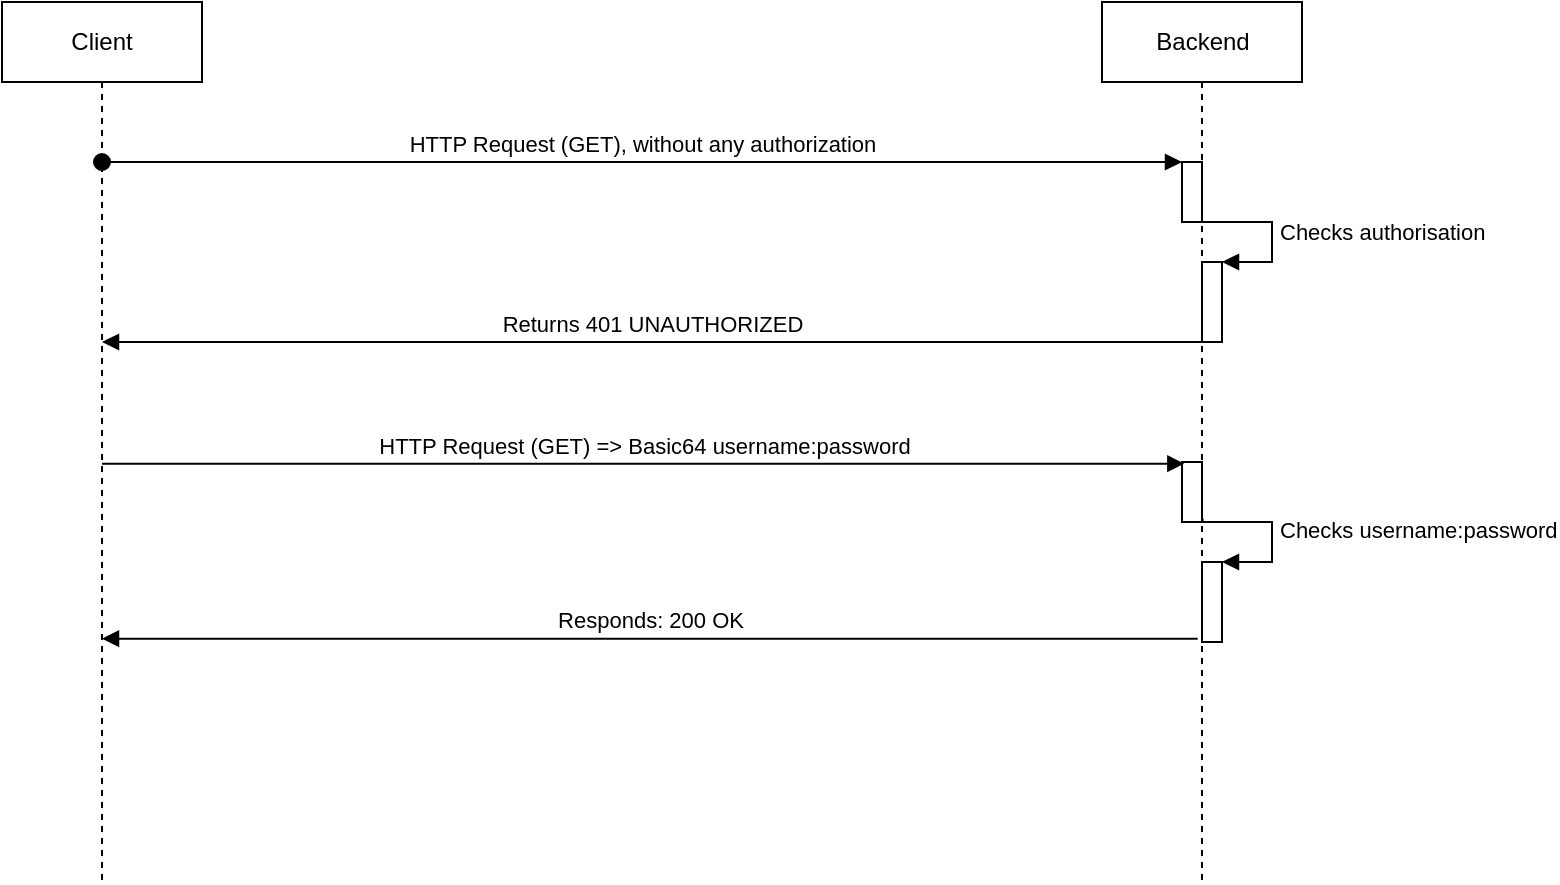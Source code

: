 <mxfile version="20.5.1" type="device" pages="2"><diagram name="BasicAuthen" id="2YBvvXClWsGukQMizWep"><mxGraphModel dx="914" dy="474" grid="1" gridSize="10" guides="1" tooltips="1" connect="1" arrows="1" fold="1" page="1" pageScale="1" pageWidth="850" pageHeight="1100" math="0" shadow="0"><root><mxCell id="0"/><mxCell id="1" parent="0"/><mxCell id="aM9ryv3xv72pqoxQDRHE-1" value="Client" style="shape=umlLifeline;perimeter=lifelinePerimeter;whiteSpace=wrap;html=1;container=0;dropTarget=0;collapsible=0;recursiveResize=0;outlineConnect=0;portConstraint=eastwest;newEdgeStyle={&quot;edgeStyle&quot;:&quot;elbowEdgeStyle&quot;,&quot;elbow&quot;:&quot;vertical&quot;,&quot;curved&quot;:0,&quot;rounded&quot;:0};" parent="1" vertex="1"><mxGeometry x="60" y="40" width="100" height="440" as="geometry"/></mxCell><mxCell id="aM9ryv3xv72pqoxQDRHE-5" value="Backend" style="html=1;points=[];perimeter=orthogonalPerimeter;shape=umlLifeline;participant=label;fontFamily=Helvetica;fontSize=12;fontColor=default;align=center;strokeColor=default;fillColor=default;recursiveResize=0;container=0;collapsible=0;" parent="1" vertex="1"><mxGeometry x="610" y="40" width="100" height="440" as="geometry"/></mxCell><mxCell id="aM9ryv3xv72pqoxQDRHE-6" value="" style="html=1;points=[];perimeter=orthogonalPerimeter;outlineConnect=0;targetShapes=umlLifeline;portConstraint=eastwest;newEdgeStyle={&quot;edgeStyle&quot;:&quot;elbowEdgeStyle&quot;,&quot;elbow&quot;:&quot;vertical&quot;,&quot;curved&quot;:0,&quot;rounded&quot;:0};" parent="aM9ryv3xv72pqoxQDRHE-5" vertex="1"><mxGeometry x="40" y="80" width="10" height="30" as="geometry"/></mxCell><mxCell id="yoaUXAijAd0YAB8BzGTL-1" value="" style="html=1;points=[];perimeter=orthogonalPerimeter;" vertex="1" parent="aM9ryv3xv72pqoxQDRHE-5"><mxGeometry x="50" y="130" width="10" height="40" as="geometry"/></mxCell><mxCell id="yoaUXAijAd0YAB8BzGTL-2" value="Checks authorisation" style="edgeStyle=orthogonalEdgeStyle;html=1;align=left;spacingLeft=2;endArrow=block;rounded=0;entryX=1;entryY=0;" edge="1" target="yoaUXAijAd0YAB8BzGTL-1" parent="aM9ryv3xv72pqoxQDRHE-5" source="aM9ryv3xv72pqoxQDRHE-6"><mxGeometry relative="1" as="geometry"><mxPoint x="55" y="110" as="sourcePoint"/><Array as="points"><mxPoint x="85" y="110"/><mxPoint x="85" y="130"/></Array></mxGeometry></mxCell><mxCell id="yoaUXAijAd0YAB8BzGTL-6" value="" style="html=1;points=[];perimeter=orthogonalPerimeter;" vertex="1" parent="aM9ryv3xv72pqoxQDRHE-5"><mxGeometry x="40" y="230" width="10" height="30" as="geometry"/></mxCell><mxCell id="yoaUXAijAd0YAB8BzGTL-8" value="" style="html=1;points=[];perimeter=orthogonalPerimeter;" vertex="1" parent="aM9ryv3xv72pqoxQDRHE-5"><mxGeometry x="50" y="280" width="10" height="40" as="geometry"/></mxCell><mxCell id="yoaUXAijAd0YAB8BzGTL-9" value="Checks username:password" style="edgeStyle=orthogonalEdgeStyle;html=1;align=left;spacingLeft=2;endArrow=block;rounded=0;entryX=1;entryY=0;exitX=1.033;exitY=0.944;exitDx=0;exitDy=0;exitPerimeter=0;" edge="1" target="yoaUXAijAd0YAB8BzGTL-8" parent="aM9ryv3xv72pqoxQDRHE-5" source="yoaUXAijAd0YAB8BzGTL-6"><mxGeometry relative="1" as="geometry"><mxPoint x="55" y="260" as="sourcePoint"/><Array as="points"><mxPoint x="50" y="260"/><mxPoint x="85" y="260"/><mxPoint x="85" y="280"/></Array></mxGeometry></mxCell><mxCell id="yoaUXAijAd0YAB8BzGTL-3" value="HTTP Request (GET), without any authorization" style="html=1;verticalAlign=bottom;startArrow=oval;startFill=1;endArrow=block;startSize=8;rounded=0;" edge="1" parent="1" source="aM9ryv3xv72pqoxQDRHE-1" target="aM9ryv3xv72pqoxQDRHE-6"><mxGeometry width="60" relative="1" as="geometry"><mxPoint x="150" y="180" as="sourcePoint"/><mxPoint x="550" y="120" as="targetPoint"/><Array as="points"><mxPoint x="360" y="120"/></Array></mxGeometry></mxCell><mxCell id="yoaUXAijAd0YAB8BzGTL-5" value="Returns 401 UNAUTHORIZED" style="html=1;verticalAlign=bottom;endArrow=block;rounded=0;" edge="1" parent="1" source="yoaUXAijAd0YAB8BzGTL-1" target="aM9ryv3xv72pqoxQDRHE-1"><mxGeometry width="80" relative="1" as="geometry"><mxPoint x="230" y="300" as="sourcePoint"/><mxPoint x="310" y="300" as="targetPoint"/><Array as="points"><mxPoint x="510" y="210"/></Array></mxGeometry></mxCell><mxCell id="yoaUXAijAd0YAB8BzGTL-7" value="HTTP Request (GET) =&amp;gt; Basic64 username:password" style="html=1;verticalAlign=bottom;endArrow=block;rounded=0;entryX=0.117;entryY=0.028;entryDx=0;entryDy=0;entryPerimeter=0;" edge="1" parent="1" source="aM9ryv3xv72pqoxQDRHE-1" target="yoaUXAijAd0YAB8BzGTL-6"><mxGeometry width="80" relative="1" as="geometry"><mxPoint x="200" y="310" as="sourcePoint"/><mxPoint x="280" y="310" as="targetPoint"/></mxGeometry></mxCell><mxCell id="yoaUXAijAd0YAB8BzGTL-10" value="Responds: 200 OK" style="html=1;verticalAlign=bottom;endArrow=block;rounded=0;exitX=-0.217;exitY=0.958;exitDx=0;exitDy=0;exitPerimeter=0;" edge="1" parent="1" source="yoaUXAijAd0YAB8BzGTL-8" target="aM9ryv3xv72pqoxQDRHE-1"><mxGeometry width="80" relative="1" as="geometry"><mxPoint x="290" y="400" as="sourcePoint"/><mxPoint x="370" y="400" as="targetPoint"/></mxGeometry></mxCell></root></mxGraphModel></diagram><diagram id="LRc3HGTCm2598670-c0l" name="JWTAuthen"><mxGraphModel dx="1736" dy="900" grid="1" gridSize="10" guides="1" tooltips="1" connect="1" arrows="1" fold="1" page="1" pageScale="1" pageWidth="827" pageHeight="1169" math="0" shadow="0"><root><mxCell id="0"/><mxCell id="1" parent="0"/><mxCell id="cU0pFH58UUBMxhrUlnwm-1" value="Client" style="shape=umlLifeline;perimeter=lifelinePerimeter;whiteSpace=wrap;html=1;container=1;collapsible=0;recursiveResize=0;outlineConnect=0;" vertex="1" parent="1"><mxGeometry x="80" y="160" width="100" height="600" as="geometry"/></mxCell><mxCell id="cU0pFH58UUBMxhrUlnwm-11" value="GET: /api/v1/hello" style="html=1;verticalAlign=bottom;startArrow=oval;startFill=1;endArrow=block;startSize=8;rounded=0;" edge="1" parent="cU0pFH58UUBMxhrUlnwm-1" target="cU0pFH58UUBMxhrUlnwm-2"><mxGeometry width="60" relative="1" as="geometry"><mxPoint x="50" y="80" as="sourcePoint"/><mxPoint x="110" y="80" as="targetPoint"/></mxGeometry></mxCell><mxCell id="cU0pFH58UUBMxhrUlnwm-2" value="JWTAuthFilter" style="shape=umlLifeline;perimeter=lifelinePerimeter;whiteSpace=wrap;html=1;container=1;collapsible=0;recursiveResize=0;outlineConnect=0;" vertex="1" parent="1"><mxGeometry x="320" y="160" width="100" height="600" as="geometry"/></mxCell><mxCell id="cU0pFH58UUBMxhrUlnwm-14" value="" style="html=1;points=[];perimeter=orthogonalPerimeter;" vertex="1" parent="cU0pFH58UUBMxhrUlnwm-2"><mxGeometry x="50" y="100" width="10" height="40" as="geometry"/></mxCell><mxCell id="cU0pFH58UUBMxhrUlnwm-15" value="Check if the JWT exists" style="edgeStyle=orthogonalEdgeStyle;html=1;align=left;spacingLeft=2;endArrow=block;rounded=0;entryX=1;entryY=0;" edge="1" target="cU0pFH58UUBMxhrUlnwm-14" parent="cU0pFH58UUBMxhrUlnwm-2"><mxGeometry relative="1" as="geometry"><mxPoint x="55" y="80" as="sourcePoint"/><Array as="points"><mxPoint x="85" y="80"/></Array></mxGeometry></mxCell><mxCell id="cU0pFH58UUBMxhrUlnwm-20" value="" style="html=1;points=[];perimeter=orthogonalPerimeter;" vertex="1" parent="cU0pFH58UUBMxhrUlnwm-2"><mxGeometry x="50" y="260" width="10" height="40" as="geometry"/></mxCell><mxCell id="cU0pFH58UUBMxhrUlnwm-21" value="Compare/validate JWT data &lt;br&gt;with the curent user" style="edgeStyle=orthogonalEdgeStyle;html=1;align=left;spacingLeft=2;endArrow=block;rounded=0;entryX=1;entryY=0;" edge="1" target="cU0pFH58UUBMxhrUlnwm-20" parent="cU0pFH58UUBMxhrUlnwm-2"><mxGeometry relative="1" as="geometry"><mxPoint x="50" y="240" as="sourcePoint"/><Array as="points"><mxPoint x="85" y="240"/></Array></mxGeometry></mxCell><mxCell id="cU0pFH58UUBMxhrUlnwm-22" value="Update the SecurityContextHolder and call the filterChain" style="html=1;verticalAlign=bottom;endArrow=block;rounded=0;" edge="1" parent="cU0pFH58UUBMxhrUlnwm-2" target="cU0pFH58UUBMxhrUlnwm-5"><mxGeometry width="80" relative="1" as="geometry"><mxPoint x="60" y="300" as="sourcePoint"/><mxPoint x="140" y="300" as="targetPoint"/></mxGeometry></mxCell><mxCell id="cU0pFH58UUBMxhrUlnwm-3" value="UserDetailsService" style="shape=umlLifeline;perimeter=lifelinePerimeter;whiteSpace=wrap;html=1;container=1;collapsible=0;recursiveResize=0;outlineConnect=0;" vertex="1" parent="1"><mxGeometry x="560" y="160" width="130" height="600" as="geometry"/></mxCell><mxCell id="cU0pFH58UUBMxhrUlnwm-4" value="InMemoryUser&lt;br&gt;DB" style="shape=umlLifeline;perimeter=lifelinePerimeter;whiteSpace=wrap;html=1;container=1;collapsible=0;recursiveResize=0;outlineConnect=0;" vertex="1" parent="1"><mxGeometry x="850" y="160" width="100" height="600" as="geometry"/></mxCell><mxCell id="cU0pFH58UUBMxhrUlnwm-5" value="SecurityContextHolder" style="shape=umlLifeline;perimeter=lifelinePerimeter;whiteSpace=wrap;html=1;container=1;collapsible=0;recursiveResize=0;outlineConnect=0;" vertex="1" parent="1"><mxGeometry x="1120" y="160" width="139" height="600" as="geometry"/></mxCell><mxCell id="cU0pFH58UUBMxhrUlnwm-23" value="" style="html=1;points=[];perimeter=orthogonalPerimeter;" vertex="1" parent="cU0pFH58UUBMxhrUlnwm-5"><mxGeometry x="70" y="320" width="10" height="40" as="geometry"/></mxCell><mxCell id="cU0pFH58UUBMxhrUlnwm-24" value="Set the user as authenticated" style="edgeStyle=orthogonalEdgeStyle;html=1;align=left;spacingLeft=2;endArrow=block;rounded=0;entryX=1;entryY=0;" edge="1" target="cU0pFH58UUBMxhrUlnwm-23" parent="cU0pFH58UUBMxhrUlnwm-5"><mxGeometry relative="1" as="geometry"><mxPoint x="75" y="300" as="sourcePoint"/><Array as="points"><mxPoint x="105" y="300"/></Array></mxGeometry></mxCell><mxCell id="cU0pFH58UUBMxhrUlnwm-26" value="Forward the request to DispatcherServlet" style="edgeStyle=orthogonalEdgeStyle;html=1;align=left;spacingLeft=2;endArrow=block;rounded=0;entryX=1;entryY=0;" edge="1" parent="cU0pFH58UUBMxhrUlnwm-5"><mxGeometry relative="1" as="geometry"><mxPoint x="70" y="360" as="sourcePoint"/><Array as="points"><mxPoint x="100" y="360"/></Array><mxPoint x="75" y="380" as="targetPoint"/></mxGeometry></mxCell><mxCell id="cU0pFH58UUBMxhrUlnwm-27" value="sayHello()" style="html=1;verticalAlign=bottom;endArrow=block;rounded=0;" edge="1" parent="cU0pFH58UUBMxhrUlnwm-5" target="cU0pFH58UUBMxhrUlnwm-8"><mxGeometry width="80" relative="1" as="geometry"><mxPoint x="70" y="440" as="sourcePoint"/><mxPoint x="150" y="440" as="targetPoint"/></mxGeometry></mxCell><mxCell id="cU0pFH58UUBMxhrUlnwm-8" value="HelloWorldController" style="shape=umlLifeline;perimeter=lifelinePerimeter;whiteSpace=wrap;html=1;container=1;collapsible=0;recursiveResize=0;outlineConnect=0;" vertex="1" parent="1"><mxGeometry x="1410" y="160" width="139" height="600" as="geometry"/></mxCell><mxCell id="cU0pFH58UUBMxhrUlnwm-16" value="Ask for user Information" style="html=1;verticalAlign=bottom;endArrow=block;rounded=0;" edge="1" parent="1" source="cU0pFH58UUBMxhrUlnwm-14" target="cU0pFH58UUBMxhrUlnwm-3"><mxGeometry width="80" relative="1" as="geometry"><mxPoint x="470" y="300" as="sourcePoint"/><mxPoint x="550" y="300" as="targetPoint"/></mxGeometry></mxCell><mxCell id="cU0pFH58UUBMxhrUlnwm-17" value="Fetch user information" style="html=1;verticalAlign=bottom;endArrow=block;rounded=0;" edge="1" parent="1" source="cU0pFH58UUBMxhrUlnwm-3" target="cU0pFH58UUBMxhrUlnwm-4"><mxGeometry width="80" relative="1" as="geometry"><mxPoint x="630" y="330" as="sourcePoint"/><mxPoint x="710" y="330" as="targetPoint"/><Array as="points"><mxPoint x="770" y="300"/></Array></mxGeometry></mxCell><mxCell id="cU0pFH58UUBMxhrUlnwm-18" value="Sends back user details" style="html=1;verticalAlign=bottom;endArrow=block;rounded=0;" edge="1" parent="1" source="cU0pFH58UUBMxhrUlnwm-4" target="cU0pFH58UUBMxhrUlnwm-3"><mxGeometry width="80" relative="1" as="geometry"><mxPoint x="720" y="430" as="sourcePoint"/><mxPoint x="800" y="430" as="targetPoint"/><Array as="points"><mxPoint x="860" y="360"/></Array></mxGeometry></mxCell><mxCell id="cU0pFH58UUBMxhrUlnwm-19" value="Receive user details" style="html=1;verticalAlign=bottom;endArrow=block;rounded=0;exitX=0.462;exitY=0.367;exitDx=0;exitDy=0;exitPerimeter=0;" edge="1" parent="1" source="cU0pFH58UUBMxhrUlnwm-3" target="cU0pFH58UUBMxhrUlnwm-2"><mxGeometry width="80" relative="1" as="geometry"><mxPoint x="410" y="490" as="sourcePoint"/><mxPoint x="490" y="490" as="targetPoint"/></mxGeometry></mxCell><mxCell id="cU0pFH58UUBMxhrUlnwm-28" value="Returns: Hello world" style="html=1;verticalAlign=bottom;endArrow=block;rounded=0;" edge="1" parent="1" source="cU0pFH58UUBMxhrUlnwm-8" target="cU0pFH58UUBMxhrUlnwm-1"><mxGeometry width="80" relative="1" as="geometry"><mxPoint x="650" y="880" as="sourcePoint"/><mxPoint x="730" y="880" as="targetPoint"/><Array as="points"><mxPoint x="960" y="680"/></Array></mxGeometry></mxCell></root></mxGraphModel></diagram></mxfile>